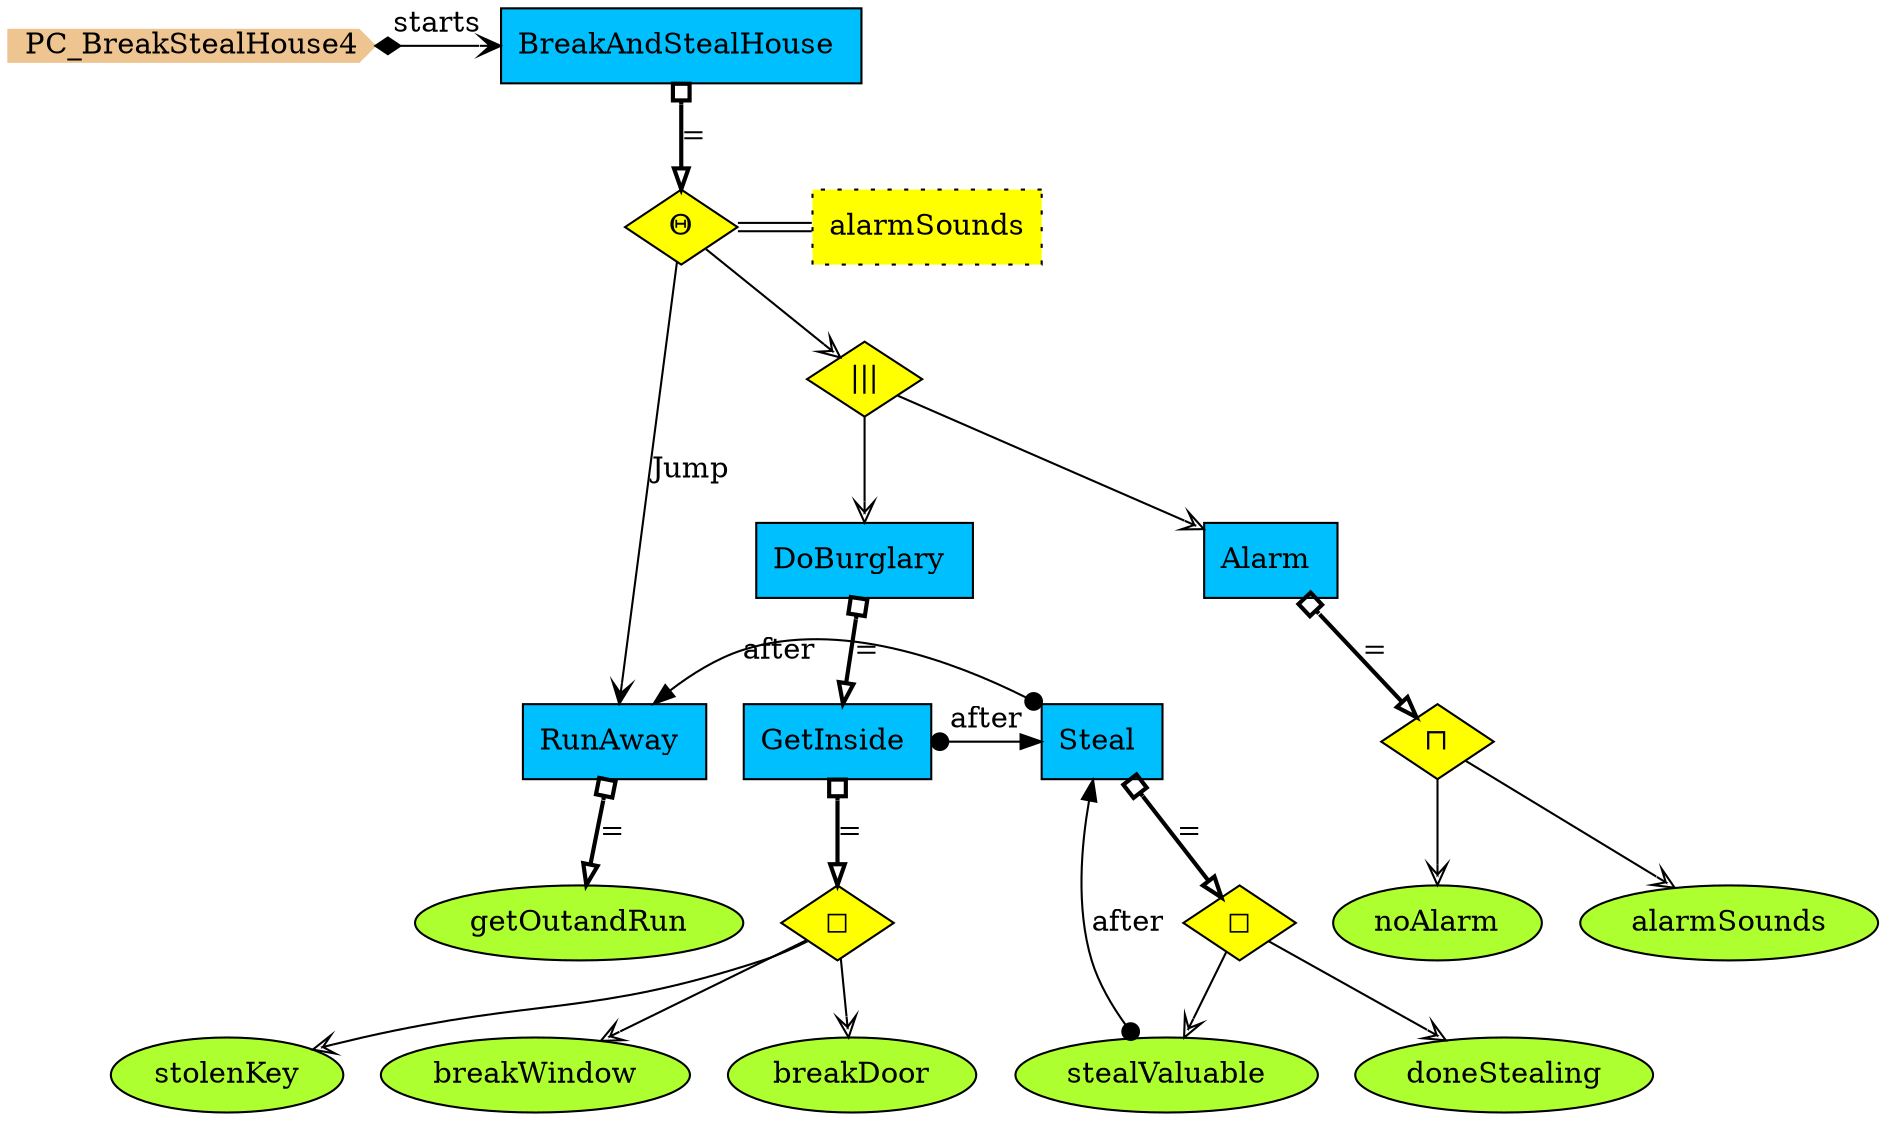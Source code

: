 digraph {
StartN_ [shape = cds,color=burlywood2,style=filled,height=.2,width=.2, label =PC_BreakStealHouse4];
getOutandRun [shape=ellipse,fillcolor=greenyellow,style = filled,label="getOutandRun"];
RunAway [shape=box,fillcolor=deepskyblue,style = filled,label="RunAway "];
doneStealing [shape=ellipse,fillcolor=greenyellow,style = filled,label="doneStealing"];
stealValuable [shape=ellipse,fillcolor=greenyellow,style = filled,label="stealValuable"];
OpSteal [shape=diamond,fillcolor=yellow,style = filled,label="◻︎"];
Steal [shape=box,fillcolor=deepskyblue,style = filled,label="Steal "];
stolenKey [shape=ellipse,fillcolor=greenyellow,style = filled,label="stolenKey"];
breakWindow [shape=ellipse,fillcolor=greenyellow,style = filled,label="breakWindow"];
breakDoor [shape=ellipse,fillcolor=greenyellow,style = filled,label="breakDoor"];
OpGetInside [shape=diamond,fillcolor=yellow,style = filled,label="◻︎"];
GetInside [shape=box,fillcolor=deepskyblue,style = filled,label="GetInside "];
Alarm [shape=box,fillcolor=deepskyblue,style = filled,label="Alarm "];
OpAlarm [shape=diamond,fillcolor=yellow,style = filled,label="⊓"];
noAlarm [shape=ellipse,fillcolor=greenyellow,style = filled,label="noAlarm"];
alarmSounds [shape=ellipse,fillcolor=greenyellow,style = filled,label="alarmSounds"];
DoBurglary [shape=box,fillcolor=deepskyblue,style = filled,label="DoBurglary "];
OpBurglary [shape=diamond,fillcolor=yellow,style = filled,label="|||"];
OpBreakAndStealHouse [shape=diamond,fillcolor=yellow,style = filled,label="Θ"];
OpBreakAndStealHouse_ps[shape=rect,fillcolor=yellow,style="filled,dotted",label="alarmSounds"];
OpBreakAndStealHouse->OpBreakAndStealHouse_ps [dir=none,color="black:invis:black"];
{rank=same;OpBreakAndStealHouse,OpBreakAndStealHouse_ps}
BreakAndStealHouse [shape=box,fillcolor=deepskyblue,style = filled,label="BreakAndStealHouse "];

{rank=min;StartN_,BreakAndStealHouse}
{rank=same;GetInside,Steal,RunAway}
{rank=same;Steal,RunAway}

Steal->RunAway[arrowtail=dot,dir=both,label="after"];
stealValuable->Steal[arrowtail=dot,dir=both,label="after"];
OpSteal->doneStealing[arrowhead="vee",fillcolor=white];
OpSteal->stealValuable[arrowhead="vee",fillcolor=white];
GetInside->Steal[arrowtail=dot,dir=both,label="after"];
OpGetInside->stolenKey[arrowhead="vee",fillcolor=white];
OpGetInside->breakWindow[arrowhead="vee",fillcolor=white];
OpGetInside->breakDoor[arrowhead="vee",fillcolor=white];
OpAlarm->noAlarm[arrowhead="vee",fillcolor=white];
OpAlarm->alarmSounds[arrowhead="vee",fillcolor=white];
OpBurglary->DoBurglary[arrowhead="vee",fillcolor=white];
OpBurglary->Alarm[arrowhead="vee",fillcolor=white];
OpBreakAndStealHouse->RunAway[arrowhead="vee",label="Jump"];
OpBreakAndStealHouse->OpBurglary[arrowhead="vee",fillcolor=white];
StartN_->BreakAndStealHouse[arrowhead="open",arrowtail=diamond,dir=both,label="starts"];
RunAway->getOutandRun[arrowhead="onormal",dir=both,arrowtail=obox,penwidth=2,label="="];
Steal->OpSteal[arrowhead="onormal",dir=both,arrowtail=obox,penwidth=2,label="="];
GetInside->OpGetInside[arrowhead="onormal",dir=both,arrowtail=obox,penwidth=2,label="="];
Alarm->OpAlarm[arrowhead="onormal",dir=both,arrowtail=obox,penwidth=2,label="="];
DoBurglary->GetInside[arrowhead="onormal",dir=both,arrowtail=obox,penwidth=2,label="="];
BreakAndStealHouse->OpBreakAndStealHouse[arrowhead="onormal",dir=both,arrowtail=obox,penwidth=2,label="="];
}